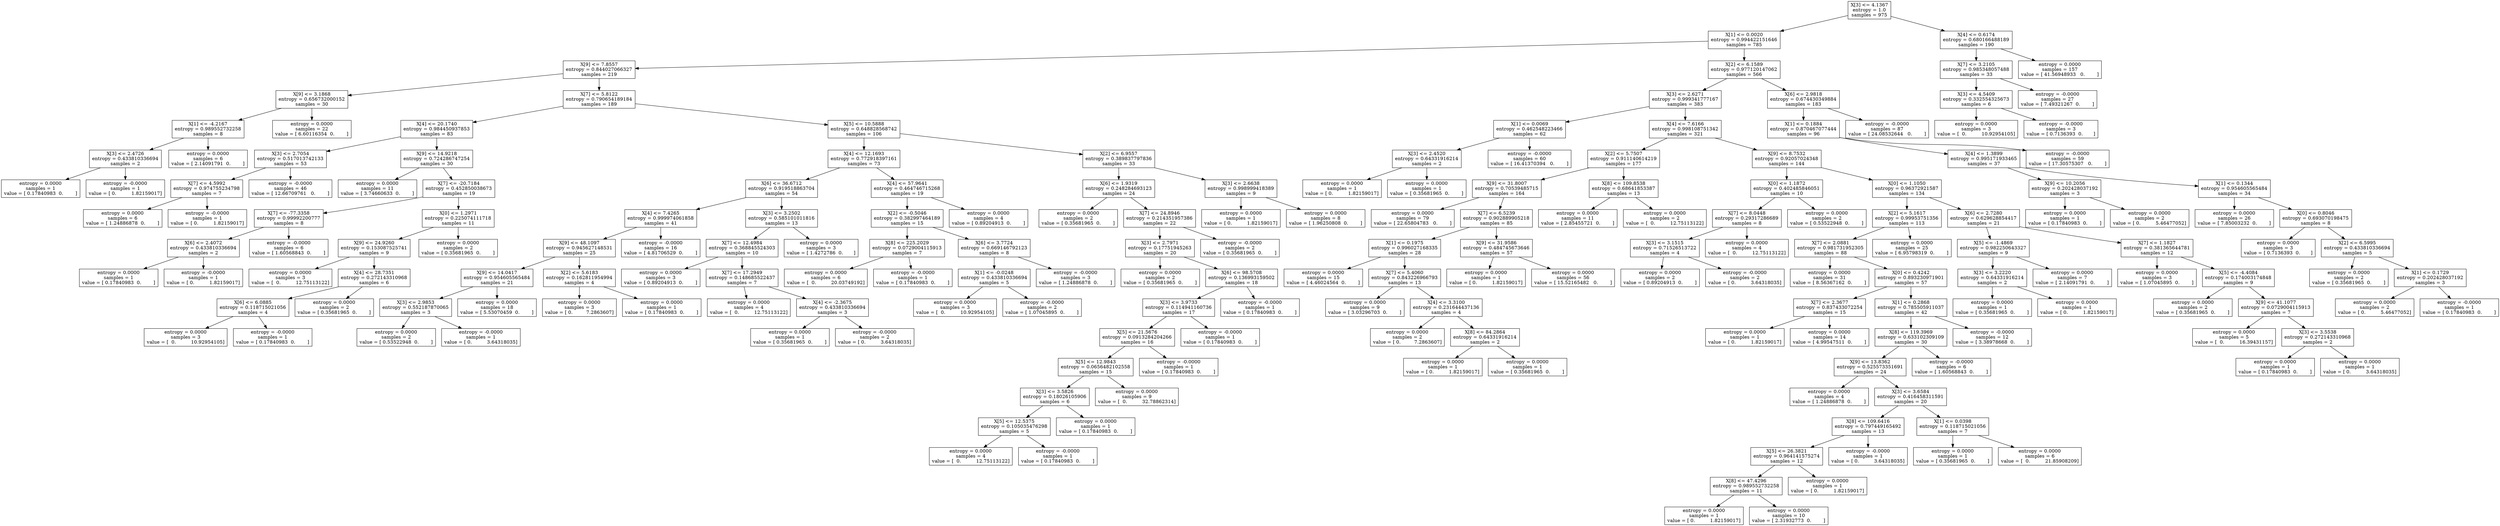 digraph Tree {
0 [label="X[3] <= 4.1367\nentropy = 1.0\nsamples = 975", shape="box"] ;
1 [label="X[1] <= 0.0020\nentropy = 0.994422151646\nsamples = 785", shape="box"] ;
0 -> 1 ;
2 [label="X[9] <= 7.8557\nentropy = 0.844027066327\nsamples = 219", shape="box"] ;
1 -> 2 ;
3 [label="X[9] <= 3.1868\nentropy = 0.656732000152\nsamples = 30", shape="box"] ;
2 -> 3 ;
4 [label="X[1] <= -4.2167\nentropy = 0.989552732258\nsamples = 8", shape="box"] ;
3 -> 4 ;
5 [label="X[3] <= 2.4726\nentropy = 0.433810336694\nsamples = 2", shape="box"] ;
4 -> 5 ;
6 [label="entropy = 0.0000\nsamples = 1\nvalue = [ 0.17840983  0.        ]", shape="box"] ;
5 -> 6 ;
7 [label="entropy = -0.0000\nsamples = 1\nvalue = [ 0.          1.82159017]", shape="box"] ;
5 -> 7 ;
8 [label="entropy = 0.0000\nsamples = 6\nvalue = [ 2.14091791  0.        ]", shape="box"] ;
4 -> 8 ;
9 [label="entropy = 0.0000\nsamples = 22\nvalue = [ 6.60116354  0.        ]", shape="box"] ;
3 -> 9 ;
10 [label="X[7] <= 5.8122\nentropy = 0.790654189184\nsamples = 189", shape="box"] ;
2 -> 10 ;
11 [label="X[4] <= 20.1740\nentropy = 0.984450937853\nsamples = 83", shape="box"] ;
10 -> 11 ;
12 [label="X[3] <= 2.7054\nentropy = 0.517013742133\nsamples = 53", shape="box"] ;
11 -> 12 ;
13 [label="X[7] <= 4.5992\nentropy = 0.974755234798\nsamples = 7", shape="box"] ;
12 -> 13 ;
14 [label="entropy = 0.0000\nsamples = 6\nvalue = [ 1.24886878  0.        ]", shape="box"] ;
13 -> 14 ;
15 [label="entropy = -0.0000\nsamples = 1\nvalue = [ 0.          1.82159017]", shape="box"] ;
13 -> 15 ;
16 [label="entropy = -0.0000\nsamples = 46\nvalue = [ 12.66709761   0.        ]", shape="box"] ;
12 -> 16 ;
17 [label="X[9] <= 14.9218\nentropy = 0.724286747254\nsamples = 30", shape="box"] ;
11 -> 17 ;
18 [label="entropy = 0.0000\nsamples = 11\nvalue = [ 3.74660633  0.        ]", shape="box"] ;
17 -> 18 ;
19 [label="X[7] <= -20.7184\nentropy = 0.452850038673\nsamples = 19", shape="box"] ;
17 -> 19 ;
20 [label="X[7] <= -77.3358\nentropy = 0.99992200777\nsamples = 8", shape="box"] ;
19 -> 20 ;
21 [label="X[6] <= 2.4072\nentropy = 0.433810336694\nsamples = 2", shape="box"] ;
20 -> 21 ;
22 [label="entropy = 0.0000\nsamples = 1\nvalue = [ 0.17840983  0.        ]", shape="box"] ;
21 -> 22 ;
23 [label="entropy = -0.0000\nsamples = 1\nvalue = [ 0.          1.82159017]", shape="box"] ;
21 -> 23 ;
24 [label="entropy = -0.0000\nsamples = 6\nvalue = [ 1.60568843  0.        ]", shape="box"] ;
20 -> 24 ;
25 [label="X[0] <= 1.2971\nentropy = 0.225074111718\nsamples = 11", shape="box"] ;
19 -> 25 ;
26 [label="X[9] <= 24.9260\nentropy = 0.153087525741\nsamples = 9", shape="box"] ;
25 -> 26 ;
27 [label="entropy = 0.0000\nsamples = 3\nvalue = [  0.          12.75113122]", shape="box"] ;
26 -> 27 ;
28 [label="X[4] <= 28.7351\nentropy = 0.272143310968\nsamples = 6", shape="box"] ;
26 -> 28 ;
29 [label="X[6] <= 6.0885\nentropy = 0.118715021056\nsamples = 4", shape="box"] ;
28 -> 29 ;
30 [label="entropy = 0.0000\nsamples = 3\nvalue = [  0.          10.92954105]", shape="box"] ;
29 -> 30 ;
31 [label="entropy = -0.0000\nsamples = 1\nvalue = [ 0.17840983  0.        ]", shape="box"] ;
29 -> 31 ;
32 [label="entropy = 0.0000\nsamples = 2\nvalue = [ 0.35681965  0.        ]", shape="box"] ;
28 -> 32 ;
33 [label="entropy = 0.0000\nsamples = 2\nvalue = [ 0.35681965  0.        ]", shape="box"] ;
25 -> 33 ;
34 [label="X[5] <= 10.5888\nentropy = 0.648828568742\nsamples = 106", shape="box"] ;
10 -> 34 ;
35 [label="X[4] <= 12.1693\nentropy = 0.772918397161\nsamples = 73", shape="box"] ;
34 -> 35 ;
36 [label="X[6] <= 36.6712\nentropy = 0.919518863704\nsamples = 54", shape="box"] ;
35 -> 36 ;
37 [label="X[4] <= 7.4265\nentropy = 0.999974061858\nsamples = 41", shape="box"] ;
36 -> 37 ;
38 [label="X[9] <= 48.1097\nentropy = 0.945627148531\nsamples = 25", shape="box"] ;
37 -> 38 ;
39 [label="X[9] <= 14.0417\nentropy = 0.954605565484\nsamples = 21", shape="box"] ;
38 -> 39 ;
40 [label="X[3] <= 2.9853\nentropy = 0.552187870065\nsamples = 3", shape="box"] ;
39 -> 40 ;
41 [label="entropy = 0.0000\nsamples = 2\nvalue = [ 0.53522948  0.        ]", shape="box"] ;
40 -> 41 ;
42 [label="entropy = -0.0000\nsamples = 1\nvalue = [ 0.          3.64318035]", shape="box"] ;
40 -> 42 ;
43 [label="entropy = 0.0000\nsamples = 18\nvalue = [ 5.53070459  0.        ]", shape="box"] ;
39 -> 43 ;
44 [label="X[2] <= 5.6183\nentropy = 0.162811954994\nsamples = 4", shape="box"] ;
38 -> 44 ;
45 [label="entropy = 0.0000\nsamples = 3\nvalue = [ 0.         7.2863607]", shape="box"] ;
44 -> 45 ;
46 [label="entropy = 0.0000\nsamples = 1\nvalue = [ 0.17840983  0.        ]", shape="box"] ;
44 -> 46 ;
47 [label="entropy = -0.0000\nsamples = 16\nvalue = [ 4.81706529  0.        ]", shape="box"] ;
37 -> 47 ;
48 [label="X[3] <= 3.2502\nentropy = 0.585101011816\nsamples = 13", shape="box"] ;
36 -> 48 ;
49 [label="X[7] <= 12.4984\nentropy = 0.368845524303\nsamples = 10", shape="box"] ;
48 -> 49 ;
50 [label="entropy = 0.0000\nsamples = 3\nvalue = [ 0.89204913  0.        ]", shape="box"] ;
49 -> 50 ;
51 [label="X[7] <= 17.2949\nentropy = 0.148685522437\nsamples = 7", shape="box"] ;
49 -> 51 ;
52 [label="entropy = 0.0000\nsamples = 4\nvalue = [  0.          12.75113122]", shape="box"] ;
51 -> 52 ;
53 [label="X[4] <= -2.3675\nentropy = 0.433810336694\nsamples = 3", shape="box"] ;
51 -> 53 ;
54 [label="entropy = 0.0000\nsamples = 1\nvalue = [ 0.35681965  0.        ]", shape="box"] ;
53 -> 54 ;
55 [label="entropy = -0.0000\nsamples = 2\nvalue = [ 0.          3.64318035]", shape="box"] ;
53 -> 55 ;
56 [label="entropy = 0.0000\nsamples = 3\nvalue = [ 1.4272786  0.       ]", shape="box"] ;
48 -> 56 ;
57 [label="X[4] <= 57.9641\nentropy = 0.464746715268\nsamples = 19", shape="box"] ;
35 -> 57 ;
58 [label="X[2] <= -0.5046\nentropy = 0.382997464189\nsamples = 15", shape="box"] ;
57 -> 58 ;
59 [label="X[8] <= 225.2029\nentropy = 0.0729004115913\nsamples = 7", shape="box"] ;
58 -> 59 ;
60 [label="entropy = 0.0000\nsamples = 6\nvalue = [  0.          20.03749192]", shape="box"] ;
59 -> 60 ;
61 [label="entropy = -0.0000\nsamples = 1\nvalue = [ 0.17840983  0.        ]", shape="box"] ;
59 -> 61 ;
62 [label="X[6] <= 3.7724\nentropy = 0.669146792123\nsamples = 8", shape="box"] ;
58 -> 62 ;
63 [label="X[1] <= -0.0248\nentropy = 0.433810336694\nsamples = 5", shape="box"] ;
62 -> 63 ;
64 [label="entropy = 0.0000\nsamples = 3\nvalue = [  0.          10.92954105]", shape="box"] ;
63 -> 64 ;
65 [label="entropy = -0.0000\nsamples = 2\nvalue = [ 1.07045895  0.        ]", shape="box"] ;
63 -> 65 ;
66 [label="entropy = -0.0000\nsamples = 3\nvalue = [ 1.24886878  0.        ]", shape="box"] ;
62 -> 66 ;
67 [label="entropy = 0.0000\nsamples = 4\nvalue = [ 0.89204913  0.        ]", shape="box"] ;
57 -> 67 ;
68 [label="X[2] <= 6.9557\nentropy = 0.389837797836\nsamples = 33", shape="box"] ;
34 -> 68 ;
69 [label="X[6] <= 1.9319\nentropy = 0.248284693123\nsamples = 24", shape="box"] ;
68 -> 69 ;
70 [label="entropy = 0.0000\nsamples = 2\nvalue = [ 0.35681965  0.        ]", shape="box"] ;
69 -> 70 ;
71 [label="X[7] <= 24.8946\nentropy = 0.214351957386\nsamples = 22", shape="box"] ;
69 -> 71 ;
72 [label="X[3] <= 2.7971\nentropy = 0.17751945263\nsamples = 20", shape="box"] ;
71 -> 72 ;
73 [label="entropy = 0.0000\nsamples = 2\nvalue = [ 0.35681965  0.        ]", shape="box"] ;
72 -> 73 ;
74 [label="X[6] <= 98.5708\nentropy = 0.136993159502\nsamples = 18", shape="box"] ;
72 -> 74 ;
75 [label="X[3] <= 3.9733\nentropy = 0.114941160736\nsamples = 17", shape="box"] ;
74 -> 75 ;
76 [label="X[5] <= 21.5676\nentropy = 0.0913284204266\nsamples = 16", shape="box"] ;
75 -> 76 ;
77 [label="X[5] <= 12.9843\nentropy = 0.0656482102558\nsamples = 15", shape="box"] ;
76 -> 77 ;
78 [label="X[3] <= 3.5826\nentropy = 0.18026105906\nsamples = 6", shape="box"] ;
77 -> 78 ;
79 [label="X[5] <= 12.5375\nentropy = 0.105035476298\nsamples = 5", shape="box"] ;
78 -> 79 ;
80 [label="entropy = 0.0000\nsamples = 4\nvalue = [  0.          12.75113122]", shape="box"] ;
79 -> 80 ;
81 [label="entropy = -0.0000\nsamples = 1\nvalue = [ 0.17840983  0.        ]", shape="box"] ;
79 -> 81 ;
82 [label="entropy = 0.0000\nsamples = 1\nvalue = [ 0.17840983  0.        ]", shape="box"] ;
78 -> 82 ;
83 [label="entropy = 0.0000\nsamples = 9\nvalue = [  0.          32.78862314]", shape="box"] ;
77 -> 83 ;
84 [label="entropy = -0.0000\nsamples = 1\nvalue = [ 0.17840983  0.        ]", shape="box"] ;
76 -> 84 ;
85 [label="entropy = -0.0000\nsamples = 1\nvalue = [ 0.17840983  0.        ]", shape="box"] ;
75 -> 85 ;
86 [label="entropy = -0.0000\nsamples = 1\nvalue = [ 0.17840983  0.        ]", shape="box"] ;
74 -> 86 ;
87 [label="entropy = -0.0000\nsamples = 2\nvalue = [ 0.35681965  0.        ]", shape="box"] ;
71 -> 87 ;
88 [label="X[3] <= 2.6638\nentropy = 0.998999418389\nsamples = 9", shape="box"] ;
68 -> 88 ;
89 [label="entropy = 0.0000\nsamples = 1\nvalue = [ 0.          1.82159017]", shape="box"] ;
88 -> 89 ;
90 [label="entropy = 0.0000\nsamples = 8\nvalue = [ 1.96250808  0.        ]", shape="box"] ;
88 -> 90 ;
91 [label="X[2] <= 6.1589\nentropy = 0.977120147062\nsamples = 566", shape="box"] ;
1 -> 91 ;
92 [label="X[3] <= 2.6271\nentropy = 0.999341777167\nsamples = 383", shape="box"] ;
91 -> 92 ;
93 [label="X[1] <= 0.0069\nentropy = 0.462548223466\nsamples = 62", shape="box"] ;
92 -> 93 ;
94 [label="X[3] <= 2.4520\nentropy = 0.64331916214\nsamples = 2", shape="box"] ;
93 -> 94 ;
95 [label="entropy = 0.0000\nsamples = 1\nvalue = [ 0.          1.82159017]", shape="box"] ;
94 -> 95 ;
96 [label="entropy = 0.0000\nsamples = 1\nvalue = [ 0.35681965  0.        ]", shape="box"] ;
94 -> 96 ;
97 [label="entropy = -0.0000\nsamples = 60\nvalue = [ 16.41370394   0.        ]", shape="box"] ;
93 -> 97 ;
98 [label="X[4] <= 7.6166\nentropy = 0.998108751342\nsamples = 321", shape="box"] ;
92 -> 98 ;
99 [label="X[2] <= 5.7507\nentropy = 0.911140614219\nsamples = 177", shape="box"] ;
98 -> 99 ;
100 [label="X[9] <= 31.8007\nentropy = 0.70539485715\nsamples = 164", shape="box"] ;
99 -> 100 ;
101 [label="entropy = 0.0000\nsamples = 79\nvalue = [ 22.65804783   0.        ]", shape="box"] ;
100 -> 101 ;
102 [label="X[7] <= 6.5239\nentropy = 0.902889905218\nsamples = 85", shape="box"] ;
100 -> 102 ;
103 [label="X[1] <= 0.1975\nentropy = 0.996027168335\nsamples = 28", shape="box"] ;
102 -> 103 ;
104 [label="entropy = 0.0000\nsamples = 15\nvalue = [ 4.46024564  0.        ]", shape="box"] ;
103 -> 104 ;
105 [label="X[7] <= 5.4060\nentropy = 0.843226966793\nsamples = 13", shape="box"] ;
103 -> 105 ;
106 [label="entropy = 0.0000\nsamples = 9\nvalue = [ 3.03296703  0.        ]", shape="box"] ;
105 -> 106 ;
107 [label="X[4] <= 3.3100\nentropy = 0.231644437136\nsamples = 4", shape="box"] ;
105 -> 107 ;
108 [label="entropy = 0.0000\nsamples = 2\nvalue = [ 0.         7.2863607]", shape="box"] ;
107 -> 108 ;
109 [label="X[8] <= 84.2864\nentropy = 0.64331916214\nsamples = 2", shape="box"] ;
107 -> 109 ;
110 [label="entropy = 0.0000\nsamples = 1\nvalue = [ 0.          1.82159017]", shape="box"] ;
109 -> 110 ;
111 [label="entropy = 0.0000\nsamples = 1\nvalue = [ 0.35681965  0.        ]", shape="box"] ;
109 -> 111 ;
112 [label="X[9] <= 31.9586\nentropy = 0.484745673646\nsamples = 57", shape="box"] ;
102 -> 112 ;
113 [label="entropy = 0.0000\nsamples = 1\nvalue = [ 0.          1.82159017]", shape="box"] ;
112 -> 113 ;
114 [label="entropy = 0.0000\nsamples = 56\nvalue = [ 15.52165482   0.        ]", shape="box"] ;
112 -> 114 ;
115 [label="X[8] <= 109.8538\nentropy = 0.68641853387\nsamples = 13", shape="box"] ;
99 -> 115 ;
116 [label="entropy = 0.0000\nsamples = 11\nvalue = [ 2.85455721  0.        ]", shape="box"] ;
115 -> 116 ;
117 [label="entropy = 0.0000\nsamples = 2\nvalue = [  0.          12.75113122]", shape="box"] ;
115 -> 117 ;
118 [label="X[9] <= 8.7532\nentropy = 0.92057024348\nsamples = 144", shape="box"] ;
98 -> 118 ;
119 [label="X[0] <= 1.1872\nentropy = 0.402485846051\nsamples = 10", shape="box"] ;
118 -> 119 ;
120 [label="X[7] <= 8.0448\nentropy = 0.29317286689\nsamples = 8", shape="box"] ;
119 -> 120 ;
121 [label="X[3] <= 3.1515\nentropy = 0.71526513722\nsamples = 4", shape="box"] ;
120 -> 121 ;
122 [label="entropy = 0.0000\nsamples = 2\nvalue = [ 0.89204913  0.        ]", shape="box"] ;
121 -> 122 ;
123 [label="entropy = -0.0000\nsamples = 2\nvalue = [ 0.          3.64318035]", shape="box"] ;
121 -> 123 ;
124 [label="entropy = 0.0000\nsamples = 4\nvalue = [  0.          12.75113122]", shape="box"] ;
120 -> 124 ;
125 [label="entropy = 0.0000\nsamples = 2\nvalue = [ 0.53522948  0.        ]", shape="box"] ;
119 -> 125 ;
126 [label="X[0] <= 1.1050\nentropy = 0.96372921587\nsamples = 134", shape="box"] ;
118 -> 126 ;
127 [label="X[2] <= 5.1617\nentropy = 0.99953751356\nsamples = 113", shape="box"] ;
126 -> 127 ;
128 [label="X[7] <= 2.0881\nentropy = 0.981731952305\nsamples = 88", shape="box"] ;
127 -> 128 ;
129 [label="entropy = 0.0000\nsamples = 31\nvalue = [ 8.56367162  0.        ]", shape="box"] ;
128 -> 129 ;
130 [label="X[0] <= 0.4242\nentropy = 0.893230971901\nsamples = 57", shape="box"] ;
128 -> 130 ;
131 [label="X[7] <= 2.3677\nentropy = 0.837433072254\nsamples = 15", shape="box"] ;
130 -> 131 ;
132 [label="entropy = 0.0000\nsamples = 1\nvalue = [ 0.          1.82159017]", shape="box"] ;
131 -> 132 ;
133 [label="entropy = 0.0000\nsamples = 14\nvalue = [ 4.99547511  0.        ]", shape="box"] ;
131 -> 133 ;
134 [label="X[1] <= 0.2868\nentropy = 0.785505911037\nsamples = 42", shape="box"] ;
130 -> 134 ;
135 [label="X[8] <= 119.3969\nentropy = 0.633102309109\nsamples = 30", shape="box"] ;
134 -> 135 ;
136 [label="X[9] <= 13.8362\nentropy = 0.525573351691\nsamples = 24", shape="box"] ;
135 -> 136 ;
137 [label="entropy = 0.0000\nsamples = 4\nvalue = [ 1.24886878  0.        ]", shape="box"] ;
136 -> 137 ;
138 [label="X[3] <= 3.6584\nentropy = 0.416458311591\nsamples = 20", shape="box"] ;
136 -> 138 ;
139 [label="X[8] <= 109.6416\nentropy = 0.797449165492\nsamples = 13", shape="box"] ;
138 -> 139 ;
140 [label="X[5] <= 26.3821\nentropy = 0.964141575274\nsamples = 12", shape="box"] ;
139 -> 140 ;
141 [label="X[8] <= 47.4296\nentropy = 0.989552732258\nsamples = 11", shape="box"] ;
140 -> 141 ;
142 [label="entropy = 0.0000\nsamples = 1\nvalue = [ 0.          1.82159017]", shape="box"] ;
141 -> 142 ;
143 [label="entropy = 0.0000\nsamples = 10\nvalue = [ 2.31932773  0.        ]", shape="box"] ;
141 -> 143 ;
144 [label="entropy = 0.0000\nsamples = 1\nvalue = [ 0.          1.82159017]", shape="box"] ;
140 -> 144 ;
145 [label="entropy = -0.0000\nsamples = 1\nvalue = [ 0.          3.64318035]", shape="box"] ;
139 -> 145 ;
146 [label="X[1] <= 0.0398\nentropy = 0.118715021056\nsamples = 7", shape="box"] ;
138 -> 146 ;
147 [label="entropy = 0.0000\nsamples = 1\nvalue = [ 0.35681965  0.        ]", shape="box"] ;
146 -> 147 ;
148 [label="entropy = 0.0000\nsamples = 6\nvalue = [  0.          21.85908209]", shape="box"] ;
146 -> 148 ;
149 [label="entropy = -0.0000\nsamples = 6\nvalue = [ 1.60568843  0.        ]", shape="box"] ;
135 -> 149 ;
150 [label="entropy = -0.0000\nsamples = 12\nvalue = [ 3.38978668  0.        ]", shape="box"] ;
134 -> 150 ;
151 [label="entropy = 0.0000\nsamples = 25\nvalue = [ 6.95798319  0.        ]", shape="box"] ;
127 -> 151 ;
152 [label="X[6] <= 2.7280\nentropy = 0.629628854417\nsamples = 21", shape="box"] ;
126 -> 152 ;
153 [label="X[5] <= -1.4869\nentropy = 0.982250643327\nsamples = 9", shape="box"] ;
152 -> 153 ;
154 [label="X[3] <= 3.2220\nentropy = 0.64331916214\nsamples = 2", shape="box"] ;
153 -> 154 ;
155 [label="entropy = 0.0000\nsamples = 1\nvalue = [ 0.35681965  0.        ]", shape="box"] ;
154 -> 155 ;
156 [label="entropy = 0.0000\nsamples = 1\nvalue = [ 0.          1.82159017]", shape="box"] ;
154 -> 156 ;
157 [label="entropy = 0.0000\nsamples = 7\nvalue = [ 2.14091791  0.        ]", shape="box"] ;
153 -> 157 ;
158 [label="X[7] <= 1.1827\nentropy = 0.381365644781\nsamples = 12", shape="box"] ;
152 -> 158 ;
159 [label="entropy = 0.0000\nsamples = 3\nvalue = [ 1.07045895  0.        ]", shape="box"] ;
158 -> 159 ;
160 [label="X[5] <= -4.4084\nentropy = 0.174003174848\nsamples = 9", shape="box"] ;
158 -> 160 ;
161 [label="entropy = 0.0000\nsamples = 2\nvalue = [ 0.35681965  0.        ]", shape="box"] ;
160 -> 161 ;
162 [label="X[9] <= 41.1077\nentropy = 0.0729004115913\nsamples = 7", shape="box"] ;
160 -> 162 ;
163 [label="entropy = 0.0000\nsamples = 5\nvalue = [  0.          16.39431157]", shape="box"] ;
162 -> 163 ;
164 [label="X[3] <= 3.5538\nentropy = 0.272143310968\nsamples = 2", shape="box"] ;
162 -> 164 ;
165 [label="entropy = 0.0000\nsamples = 1\nvalue = [ 0.17840983  0.        ]", shape="box"] ;
164 -> 165 ;
166 [label="entropy = 0.0000\nsamples = 1\nvalue = [ 0.          3.64318035]", shape="box"] ;
164 -> 166 ;
167 [label="X[6] <= 2.9818\nentropy = 0.674430349884\nsamples = 183", shape="box"] ;
91 -> 167 ;
168 [label="X[1] <= 0.1884\nentropy = 0.870467077444\nsamples = 96", shape="box"] ;
167 -> 168 ;
169 [label="X[4] <= 1.3899\nentropy = 0.995171933465\nsamples = 37", shape="box"] ;
168 -> 169 ;
170 [label="X[9] <= 10.2056\nentropy = 0.202428037192\nsamples = 3", shape="box"] ;
169 -> 170 ;
171 [label="entropy = 0.0000\nsamples = 1\nvalue = [ 0.17840983  0.        ]", shape="box"] ;
170 -> 171 ;
172 [label="entropy = 0.0000\nsamples = 2\nvalue = [ 0.          5.46477052]", shape="box"] ;
170 -> 172 ;
173 [label="X[1] <= 0.1344\nentropy = 0.954605565484\nsamples = 34", shape="box"] ;
169 -> 173 ;
174 [label="entropy = 0.0000\nsamples = 26\nvalue = [ 7.85003232  0.        ]", shape="box"] ;
173 -> 174 ;
175 [label="X[0] <= 0.8046\nentropy = 0.693070198475\nsamples = 8", shape="box"] ;
173 -> 175 ;
176 [label="entropy = 0.0000\nsamples = 3\nvalue = [ 0.7136393  0.       ]", shape="box"] ;
175 -> 176 ;
177 [label="X[2] <= 6.5995\nentropy = 0.433810336694\nsamples = 5", shape="box"] ;
175 -> 177 ;
178 [label="entropy = 0.0000\nsamples = 2\nvalue = [ 0.35681965  0.        ]", shape="box"] ;
177 -> 178 ;
179 [label="X[1] <= 0.1729\nentropy = 0.202428037192\nsamples = 3", shape="box"] ;
177 -> 179 ;
180 [label="entropy = 0.0000\nsamples = 2\nvalue = [ 0.          5.46477052]", shape="box"] ;
179 -> 180 ;
181 [label="entropy = -0.0000\nsamples = 1\nvalue = [ 0.17840983  0.        ]", shape="box"] ;
179 -> 181 ;
182 [label="entropy = -0.0000\nsamples = 59\nvalue = [ 17.30575307   0.        ]", shape="box"] ;
168 -> 182 ;
183 [label="entropy = -0.0000\nsamples = 87\nvalue = [ 24.08532644   0.        ]", shape="box"] ;
167 -> 183 ;
184 [label="X[4] <= 0.6174\nentropy = 0.680166488189\nsamples = 190", shape="box"] ;
0 -> 184 ;
185 [label="X[7] <= 3.2105\nentropy = 0.985348057488\nsamples = 33", shape="box"] ;
184 -> 185 ;
186 [label="X[3] <= 4.5409\nentropy = 0.332554325673\nsamples = 6", shape="box"] ;
185 -> 186 ;
187 [label="entropy = 0.0000\nsamples = 3\nvalue = [  0.          10.92954105]", shape="box"] ;
186 -> 187 ;
188 [label="entropy = -0.0000\nsamples = 3\nvalue = [ 0.7136393  0.       ]", shape="box"] ;
186 -> 188 ;
189 [label="entropy = -0.0000\nsamples = 27\nvalue = [ 7.49321267  0.        ]", shape="box"] ;
185 -> 189 ;
190 [label="entropy = 0.0000\nsamples = 157\nvalue = [ 41.56948933   0.        ]", shape="box"] ;
184 -> 190 ;
}